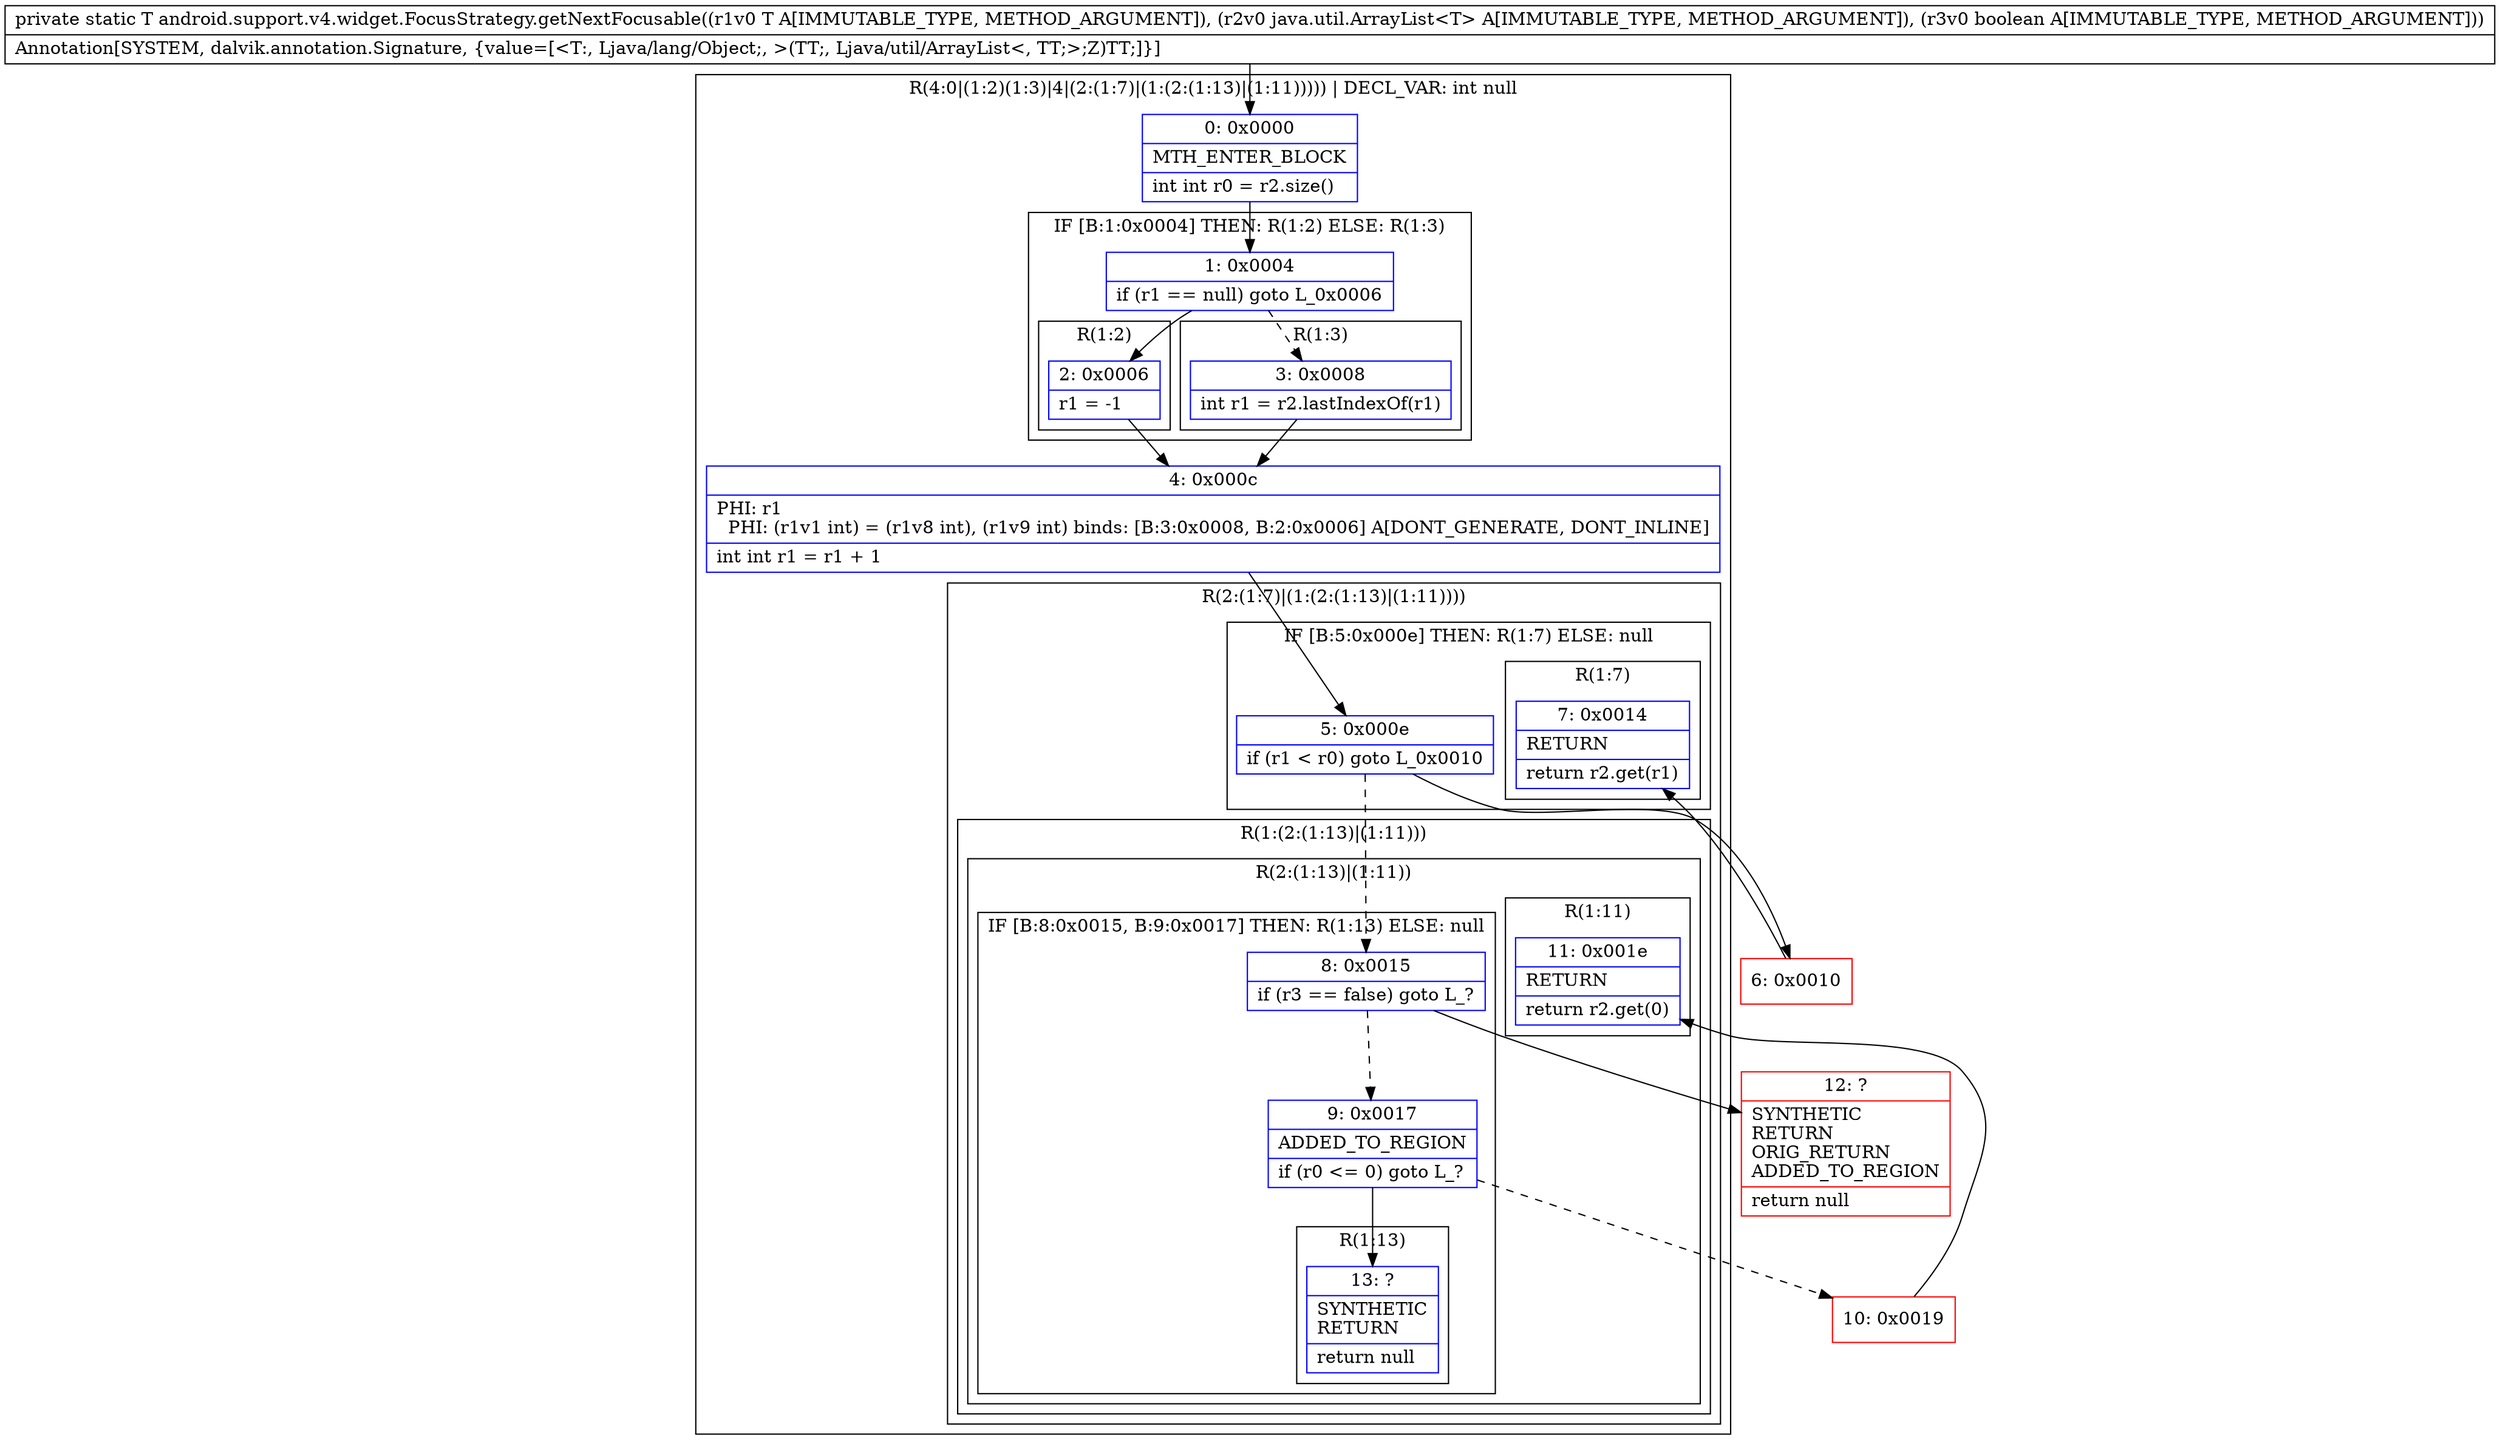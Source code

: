 digraph "CFG forandroid.support.v4.widget.FocusStrategy.getNextFocusable(Ljava\/lang\/Object;Ljava\/util\/ArrayList;Z)Ljava\/lang\/Object;" {
subgraph cluster_Region_645639627 {
label = "R(4:0|(1:2)(1:3)|4|(2:(1:7)|(1:(2:(1:13)|(1:11))))) | DECL_VAR: int null\l";
node [shape=record,color=blue];
Node_0 [shape=record,label="{0\:\ 0x0000|MTH_ENTER_BLOCK\l|int int r0 = r2.size()\l}"];
subgraph cluster_IfRegion_1064324049 {
label = "IF [B:1:0x0004] THEN: R(1:2) ELSE: R(1:3)";
node [shape=record,color=blue];
Node_1 [shape=record,label="{1\:\ 0x0004|if (r1 == null) goto L_0x0006\l}"];
subgraph cluster_Region_347191507 {
label = "R(1:2)";
node [shape=record,color=blue];
Node_2 [shape=record,label="{2\:\ 0x0006|r1 = \-1\l}"];
}
subgraph cluster_Region_1868514566 {
label = "R(1:3)";
node [shape=record,color=blue];
Node_3 [shape=record,label="{3\:\ 0x0008|int r1 = r2.lastIndexOf(r1)\l}"];
}
}
Node_4 [shape=record,label="{4\:\ 0x000c|PHI: r1 \l  PHI: (r1v1 int) = (r1v8 int), (r1v9 int) binds: [B:3:0x0008, B:2:0x0006] A[DONT_GENERATE, DONT_INLINE]\l|int int r1 = r1 + 1\l}"];
subgraph cluster_Region_1627281182 {
label = "R(2:(1:7)|(1:(2:(1:13)|(1:11))))";
node [shape=record,color=blue];
subgraph cluster_IfRegion_1370013852 {
label = "IF [B:5:0x000e] THEN: R(1:7) ELSE: null";
node [shape=record,color=blue];
Node_5 [shape=record,label="{5\:\ 0x000e|if (r1 \< r0) goto L_0x0010\l}"];
subgraph cluster_Region_51001081 {
label = "R(1:7)";
node [shape=record,color=blue];
Node_7 [shape=record,label="{7\:\ 0x0014|RETURN\l|return r2.get(r1)\l}"];
}
}
subgraph cluster_Region_528906318 {
label = "R(1:(2:(1:13)|(1:11)))";
node [shape=record,color=blue];
subgraph cluster_Region_1393937080 {
label = "R(2:(1:13)|(1:11))";
node [shape=record,color=blue];
subgraph cluster_IfRegion_1559582376 {
label = "IF [B:8:0x0015, B:9:0x0017] THEN: R(1:13) ELSE: null";
node [shape=record,color=blue];
Node_8 [shape=record,label="{8\:\ 0x0015|if (r3 == false) goto L_?\l}"];
Node_9 [shape=record,label="{9\:\ 0x0017|ADDED_TO_REGION\l|if (r0 \<= 0) goto L_?\l}"];
subgraph cluster_Region_1845902792 {
label = "R(1:13)";
node [shape=record,color=blue];
Node_13 [shape=record,label="{13\:\ ?|SYNTHETIC\lRETURN\l|return null\l}"];
}
}
subgraph cluster_Region_2085798321 {
label = "R(1:11)";
node [shape=record,color=blue];
Node_11 [shape=record,label="{11\:\ 0x001e|RETURN\l|return r2.get(0)\l}"];
}
}
}
}
}
Node_6 [shape=record,color=red,label="{6\:\ 0x0010}"];
Node_10 [shape=record,color=red,label="{10\:\ 0x0019}"];
Node_12 [shape=record,color=red,label="{12\:\ ?|SYNTHETIC\lRETURN\lORIG_RETURN\lADDED_TO_REGION\l|return null\l}"];
MethodNode[shape=record,label="{private static T android.support.v4.widget.FocusStrategy.getNextFocusable((r1v0 T A[IMMUTABLE_TYPE, METHOD_ARGUMENT]), (r2v0 java.util.ArrayList\<T\> A[IMMUTABLE_TYPE, METHOD_ARGUMENT]), (r3v0 boolean A[IMMUTABLE_TYPE, METHOD_ARGUMENT]))  | Annotation[SYSTEM, dalvik.annotation.Signature, \{value=[\<T:, Ljava\/lang\/Object;, \>(TT;, Ljava\/util\/ArrayList\<, TT;\>;Z)TT;]\}]\l}"];
MethodNode -> Node_0;
Node_0 -> Node_1;
Node_1 -> Node_2;
Node_1 -> Node_3[style=dashed];
Node_2 -> Node_4;
Node_3 -> Node_4;
Node_4 -> Node_5;
Node_5 -> Node_6;
Node_5 -> Node_8[style=dashed];
Node_8 -> Node_9[style=dashed];
Node_8 -> Node_12;
Node_9 -> Node_10[style=dashed];
Node_9 -> Node_13;
Node_6 -> Node_7;
Node_10 -> Node_11;
}

